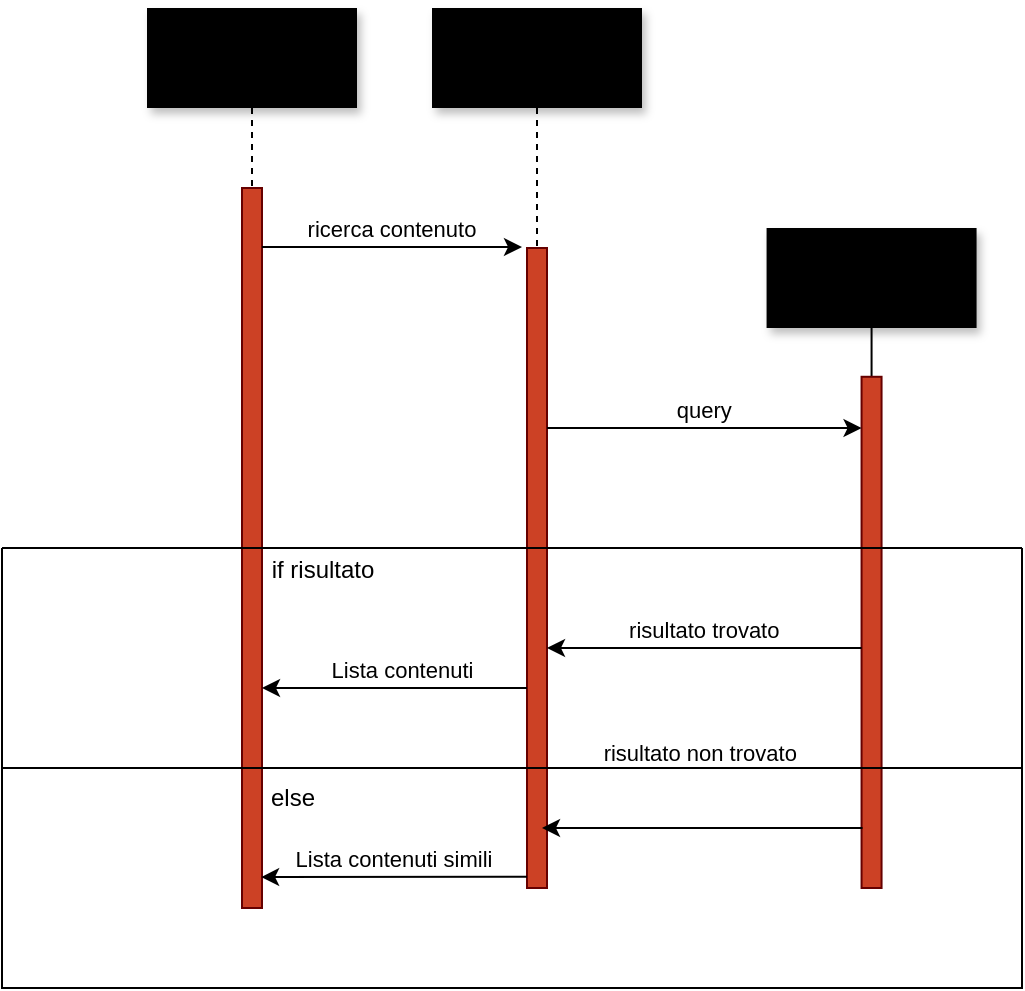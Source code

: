<mxfile version="20.3.0" type="device"><diagram name="Page-1" id="9361dd3d-8414-5efd-6122-117bd74ce7a7"><mxGraphModel dx="677" dy="430" grid="1" gridSize="10" guides="1" tooltips="1" connect="1" arrows="1" fold="1" page="0" pageScale="1.5" pageWidth="826" pageHeight="1169" background="none" math="0" shadow="0"><root><mxCell id="0"/><mxCell id="1" parent="0"/><mxCell id="2" value="" style="fillColor=#CC4125;strokeColor=#660000" parent="1" vertex="1"><mxGeometry x="200" y="150" width="10" height="360" as="geometry"/></mxCell><mxCell id="4" value="Paolo" style="shadow=1;fillColor=#000000;strokeColor=none" parent="1" vertex="1"><mxGeometry x="152.5" y="60" width="105" height="50" as="geometry"/></mxCell><mxCell id="6" value="" style="fillColor=#CC4125;strokeColor=#660000" parent="1" vertex="1"><mxGeometry x="342.5" y="180" width="10" height="320" as="geometry"/></mxCell><mxCell id="7" value="Api" style="shadow=1;fillColor=#000000;strokeColor=none" parent="1" vertex="1"><mxGeometry x="295" y="60" width="105" height="50" as="geometry"/></mxCell><mxCell id="8" value="" style="edgeStyle=none;endArrow=none;dashed=1" parent="1" source="7" target="6" edge="1"><mxGeometry x="272.335" y="165" width="100" height="100" as="geometry"><mxPoint x="347.259" y="110" as="sourcePoint"/><mxPoint x="347.576" y="165" as="targetPoint"/></mxGeometry></mxCell><mxCell id="9" value="ricerca contenuto" style="edgeStyle=none;verticalLabelPosition=top;verticalAlign=bottom" parent="1" edge="1"><mxGeometry x="220" y="92" width="100" height="100" as="geometry"><mxPoint x="210" y="179.5" as="sourcePoint"/><mxPoint x="340" y="179.5" as="targetPoint"/></mxGeometry></mxCell><mxCell id="15" value="Db" style="shadow=1;fillColor=#000000;strokeColor=none" parent="1" vertex="1"><mxGeometry x="462.284" y="170.0" width="105" height="50" as="geometry"/></mxCell><mxCell id="16" value="" style="edgeStyle=none;endArrow=none" parent="1" source="15" target="17" edge="1"><mxGeometry x="437.043" y="270" width="100" height="100" as="geometry"><mxPoint x="514.543" y="220.0" as="sourcePoint"/><mxPoint x="514.543" y="240.0" as="targetPoint"/></mxGeometry></mxCell><mxCell id="17" value="" style="fillColor=#CC4125;strokeColor=#660000" parent="1" vertex="1"><mxGeometry x="509.78" y="244.39" width="10" height="255.61" as="geometry"/></mxCell><mxCell id="19" value="query" style="edgeStyle=elbowEdgeStyle;elbow=vertical;verticalLabelPosition=top;verticalAlign=bottom" parent="1" source="6" target="17" edge="1"><mxGeometry x="350" y="290" width="100" height="100" as="geometry"><mxPoint x="350" y="390" as="sourcePoint"/><mxPoint x="450" y="290" as="targetPoint"/><Array as="points"><mxPoint x="410" y="270"/></Array></mxGeometry></mxCell><mxCell id="33" value="" style="edgeStyle=elbowEdgeStyle;elbow=horizontal;endArrow=none;dashed=1" parent="1" source="4" target="2" edge="1"><mxGeometry x="230.0" y="310" width="100" height="100" as="geometry"><mxPoint x="230.0" y="410" as="sourcePoint"/><mxPoint x="330" y="310" as="targetPoint"/></mxGeometry></mxCell><mxCell id="zem-d0XcQRXf_v7qfew3-89" value="risultato trovato" style="edgeStyle=elbowEdgeStyle;elbow=vertical;verticalLabelPosition=top;verticalAlign=bottom;endArrow=none;endFill=0;startArrow=classic;startFill=1;" edge="1" parent="1" target="17"><mxGeometry x="350" y="400" width="100" height="100" as="geometry"><mxPoint x="352.5" y="380" as="sourcePoint"/><mxPoint x="509.784" y="380" as="targetPoint"/><Array as="points"><mxPoint x="410" y="380"/></Array></mxGeometry></mxCell><mxCell id="zem-d0XcQRXf_v7qfew3-90" value="Lista contenuti" style="edgeStyle=elbowEdgeStyle;elbow=vertical;verticalLabelPosition=top;verticalAlign=bottom;endArrow=none;endFill=0;startArrow=classic;startFill=1;" edge="1" parent="1" target="6"><mxGeometry width="100" height="100" as="geometry"><mxPoint x="210" y="400" as="sourcePoint"/><mxPoint x="340" y="374" as="targetPoint"/><Array as="points"><mxPoint x="240" y="400"/><mxPoint x="253.75" y="374.39"/></Array><mxPoint x="4" as="offset"/></mxGeometry></mxCell><mxCell id="zem-d0XcQRXf_v7qfew3-91" value="risultato non trovato" style="edgeStyle=elbowEdgeStyle;elbow=vertical;verticalLabelPosition=top;verticalAlign=bottom;endArrow=none;endFill=0;startArrow=classic;startFill=1;entryX=0.048;entryY=0.885;entryDx=0;entryDy=0;entryPerimeter=0;" edge="1" parent="1" target="17"><mxGeometry width="100" height="100" as="geometry"><mxPoint x="350" y="470" as="sourcePoint"/><mxPoint x="509.78" y="499.31" as="targetPoint"/><Array as="points"><mxPoint x="430" y="470"/></Array><mxPoint x="-1" y="-29" as="offset"/></mxGeometry></mxCell><mxCell id="zem-d0XcQRXf_v7qfew3-92" value="Lista contenuti simili" style="edgeStyle=elbowEdgeStyle;elbow=vertical;verticalLabelPosition=top;verticalAlign=bottom;endArrow=none;endFill=0;startArrow=classic;startFill=1;exitX=0.956;exitY=0.957;exitDx=0;exitDy=0;exitPerimeter=0;" edge="1" parent="1" source="2" target="6"><mxGeometry x="193.13" y="514.39" width="100" height="100" as="geometry"><mxPoint x="210.0" y="488.58" as="sourcePoint"/><mxPoint x="342.38" y="500" as="targetPoint"/><Array as="points"><mxPoint x="253.13" y="494.39"/></Array></mxGeometry></mxCell><mxCell id="zem-d0XcQRXf_v7qfew3-110" value="" style="swimlane;startSize=0;fillColor=none;" vertex="1" parent="1"><mxGeometry x="80" y="330" width="510" height="110" as="geometry"/></mxCell><mxCell id="zem-d0XcQRXf_v7qfew3-112" value="if risultato" style="text;html=1;align=center;verticalAlign=middle;resizable=0;points=[];autosize=1;strokeColor=none;fillColor=none;" vertex="1" parent="zem-d0XcQRXf_v7qfew3-110"><mxGeometry x="125" y="-4" width="70" height="30" as="geometry"/></mxCell><mxCell id="zem-d0XcQRXf_v7qfew3-111" value="" style="swimlane;startSize=0;fillColor=none;" vertex="1" parent="1"><mxGeometry x="80" y="440" width="510" height="110" as="geometry"/></mxCell><mxCell id="zem-d0XcQRXf_v7qfew3-115" value="else" style="text;html=1;align=center;verticalAlign=middle;resizable=0;points=[];autosize=1;strokeColor=none;fillColor=none;" vertex="1" parent="zem-d0XcQRXf_v7qfew3-111"><mxGeometry x="120" width="50" height="30" as="geometry"/></mxCell></root></mxGraphModel></diagram></mxfile>